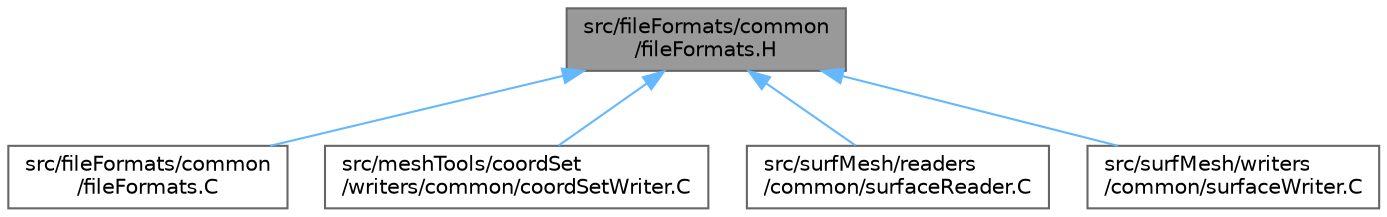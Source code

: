 digraph "src/fileFormats/common/fileFormats.H"
{
 // LATEX_PDF_SIZE
  bgcolor="transparent";
  edge [fontname=Helvetica,fontsize=10,labelfontname=Helvetica,labelfontsize=10];
  node [fontname=Helvetica,fontsize=10,shape=box,height=0.2,width=0.4];
  Node1 [id="Node000001",label="src/fileFormats/common\l/fileFormats.H",height=0.2,width=0.4,color="gray40", fillcolor="grey60", style="filled", fontcolor="black",tooltip=" "];
  Node1 -> Node2 [id="edge1_Node000001_Node000002",dir="back",color="steelblue1",style="solid",tooltip=" "];
  Node2 [id="Node000002",label="src/fileFormats/common\l/fileFormats.C",height=0.2,width=0.4,color="grey40", fillcolor="white", style="filled",URL="$fileFormats_8C.html",tooltip=" "];
  Node1 -> Node3 [id="edge2_Node000001_Node000003",dir="back",color="steelblue1",style="solid",tooltip=" "];
  Node3 [id="Node000003",label="src/meshTools/coordSet\l/writers/common/coordSetWriter.C",height=0.2,width=0.4,color="grey40", fillcolor="white", style="filled",URL="$coordSetWriter_8C.html",tooltip=" "];
  Node1 -> Node4 [id="edge3_Node000001_Node000004",dir="back",color="steelblue1",style="solid",tooltip=" "];
  Node4 [id="Node000004",label="src/surfMesh/readers\l/common/surfaceReader.C",height=0.2,width=0.4,color="grey40", fillcolor="white", style="filled",URL="$surfaceReader_8C.html",tooltip=" "];
  Node1 -> Node5 [id="edge4_Node000001_Node000005",dir="back",color="steelblue1",style="solid",tooltip=" "];
  Node5 [id="Node000005",label="src/surfMesh/writers\l/common/surfaceWriter.C",height=0.2,width=0.4,color="grey40", fillcolor="white", style="filled",URL="$surfaceWriter_8C.html",tooltip=" "];
}

